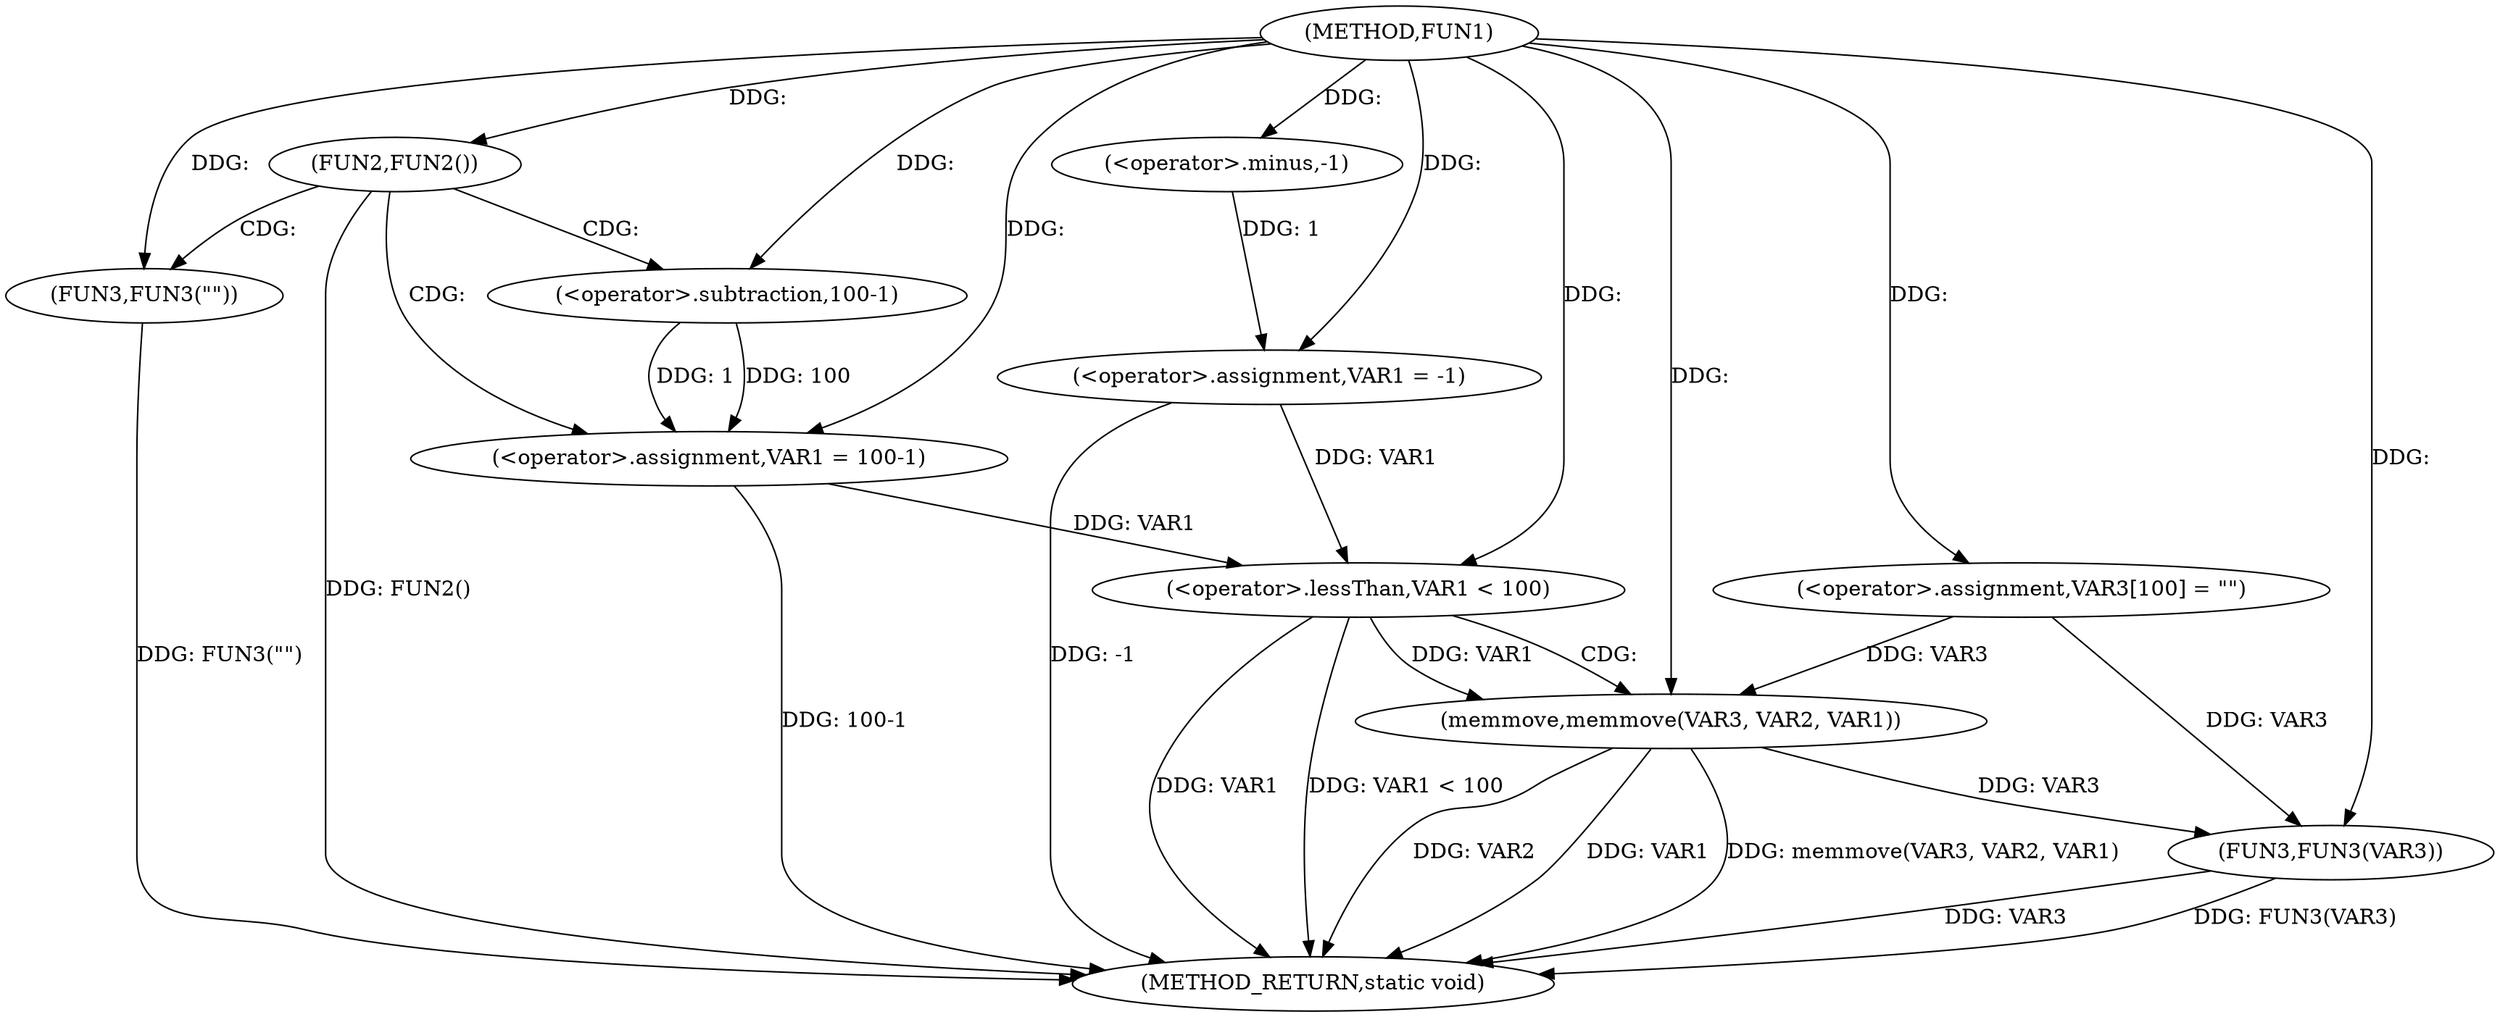 digraph FUN1 {  
"1000100" [label = "(METHOD,FUN1)" ]
"1000136" [label = "(METHOD_RETURN,static void)" ]
"1000103" [label = "(<operator>.assignment,VAR1 = -1)" ]
"1000105" [label = "(<operator>.minus,-1)" ]
"1000108" [label = "(FUN2,FUN2())" ]
"1000110" [label = "(FUN3,FUN3(\"\"))" ]
"1000114" [label = "(<operator>.assignment,VAR1 = 100-1)" ]
"1000116" [label = "(<operator>.subtraction,100-1)" ]
"1000122" [label = "(<operator>.assignment,VAR3[100] = \"\")" ]
"1000126" [label = "(<operator>.lessThan,VAR1 < 100)" ]
"1000130" [label = "(memmove,memmove(VAR3, VAR2, VAR1))" ]
"1000134" [label = "(FUN3,FUN3(VAR3))" ]
  "1000108" -> "1000136"  [ label = "DDG: FUN2()"] 
  "1000103" -> "1000136"  [ label = "DDG: -1"] 
  "1000130" -> "1000136"  [ label = "DDG: VAR2"] 
  "1000126" -> "1000136"  [ label = "DDG: VAR1"] 
  "1000130" -> "1000136"  [ label = "DDG: VAR1"] 
  "1000114" -> "1000136"  [ label = "DDG: 100-1"] 
  "1000130" -> "1000136"  [ label = "DDG: memmove(VAR3, VAR2, VAR1)"] 
  "1000126" -> "1000136"  [ label = "DDG: VAR1 < 100"] 
  "1000134" -> "1000136"  [ label = "DDG: FUN3(VAR3)"] 
  "1000134" -> "1000136"  [ label = "DDG: VAR3"] 
  "1000110" -> "1000136"  [ label = "DDG: FUN3(\"\")"] 
  "1000105" -> "1000103"  [ label = "DDG: 1"] 
  "1000100" -> "1000103"  [ label = "DDG: "] 
  "1000100" -> "1000105"  [ label = "DDG: "] 
  "1000100" -> "1000108"  [ label = "DDG: "] 
  "1000100" -> "1000110"  [ label = "DDG: "] 
  "1000116" -> "1000114"  [ label = "DDG: 100"] 
  "1000116" -> "1000114"  [ label = "DDG: 1"] 
  "1000100" -> "1000114"  [ label = "DDG: "] 
  "1000100" -> "1000116"  [ label = "DDG: "] 
  "1000100" -> "1000122"  [ label = "DDG: "] 
  "1000103" -> "1000126"  [ label = "DDG: VAR1"] 
  "1000114" -> "1000126"  [ label = "DDG: VAR1"] 
  "1000100" -> "1000126"  [ label = "DDG: "] 
  "1000122" -> "1000130"  [ label = "DDG: VAR3"] 
  "1000100" -> "1000130"  [ label = "DDG: "] 
  "1000126" -> "1000130"  [ label = "DDG: VAR1"] 
  "1000122" -> "1000134"  [ label = "DDG: VAR3"] 
  "1000130" -> "1000134"  [ label = "DDG: VAR3"] 
  "1000100" -> "1000134"  [ label = "DDG: "] 
  "1000108" -> "1000110"  [ label = "CDG: "] 
  "1000108" -> "1000116"  [ label = "CDG: "] 
  "1000108" -> "1000114"  [ label = "CDG: "] 
  "1000126" -> "1000130"  [ label = "CDG: "] 
}
